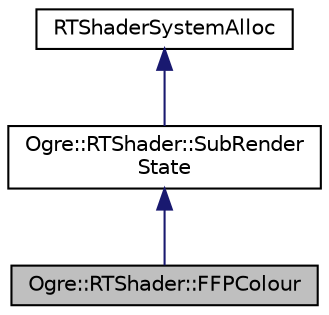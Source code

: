 digraph "Ogre::RTShader::FFPColour"
{
  bgcolor="transparent";
  edge [fontname="Helvetica",fontsize="10",labelfontname="Helvetica",labelfontsize="10"];
  node [fontname="Helvetica",fontsize="10",shape=record];
  Node0 [label="Ogre::RTShader::FFPColour",height=0.2,width=0.4,color="black", fillcolor="grey75", style="filled", fontcolor="black"];
  Node1 -> Node0 [dir="back",color="midnightblue",fontsize="10",style="solid",fontname="Helvetica"];
  Node1 [label="Ogre::RTShader::SubRender\lState",height=0.2,width=0.4,color="black",URL="$class_ogre_1_1_r_t_shader_1_1_sub_render_state.html",tooltip="This class is the base interface of sub part from a shader based rendering pipeline. "];
  Node2 -> Node1 [dir="back",color="midnightblue",fontsize="10",style="solid",fontname="Helvetica"];
  Node2 [label="RTShaderSystemAlloc",height=0.2,width=0.4,color="black",URL="$class_ogre_1_1_allocated_object.html"];
}
